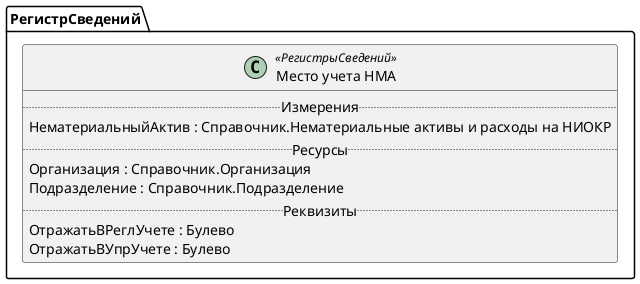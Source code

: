 ﻿@startuml МестоУчетаНМА
'!include templates.wsd
'..\include templates.wsd
class РегистрСведений.МестоУчетаНМА as "Место учета НМА" <<РегистрыСведений>>
{
..Измерения..
НематериальныйАктив : Справочник.Нематериальные активы и расходы на НИОКР
..Ресурсы..
Организация : Справочник.Организация
Подразделение : Справочник.Подразделение
..Реквизиты..
ОтражатьВРеглУчете : Булево
ОтражатьВУпрУчете : Булево
}
@enduml
